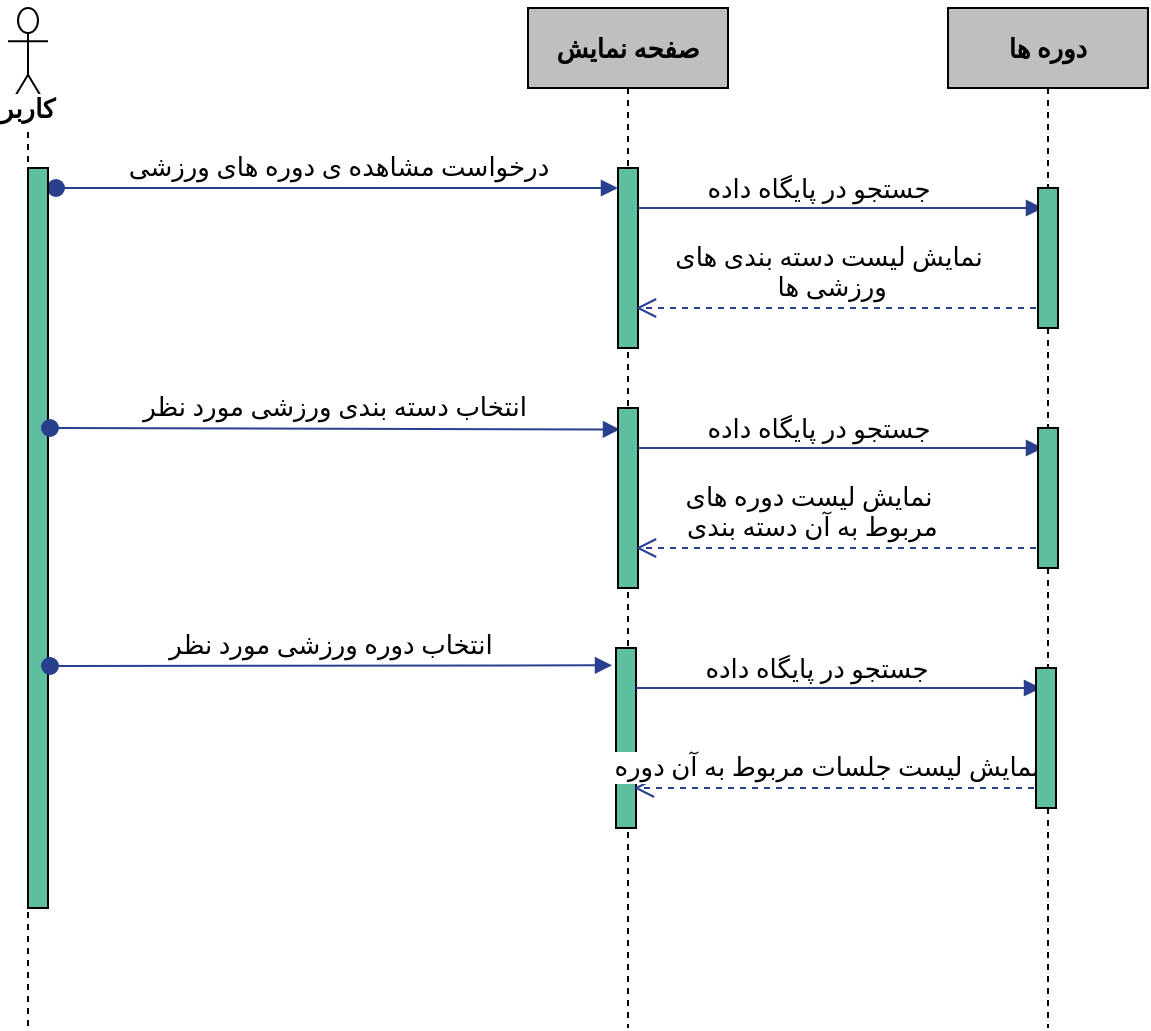 <mxfile version="14.8.4" type="github">
  <diagram id="wJ2QF8gWQcXBkcPJoWy3" name="Page-1">
    <mxGraphModel dx="782" dy="436" grid="1" gridSize="10" guides="1" tooltips="1" connect="1" arrows="1" fold="1" page="1" pageScale="1" pageWidth="850" pageHeight="1100" math="0" shadow="0">
      <root>
        <mxCell id="0" />
        <mxCell id="1" parent="0" />
        <mxCell id="eqUE0r_B1Y4DRGpVIJ5d-27" value="کاربر" style="shape=umlLifeline;participant=umlActor;perimeter=lifelinePerimeter;whiteSpace=wrap;html=1;container=1;collapsible=0;recursiveResize=0;verticalAlign=top;spacingTop=36;labelBackgroundColor=#ffffff;outlineConnect=0;size=50;fontFamily=B Zar;fontSize=13;fontStyle=1" parent="1" vertex="1">
          <mxGeometry x="20" y="20" width="20" height="510" as="geometry" />
        </mxCell>
        <mxCell id="eqUE0r_B1Y4DRGpVIJ5d-29" value="&lt;font style=&quot;font-size: 13px;&quot;&gt;&lt;br style=&quot;font-size: 13px;&quot;&gt;صفحه نمایش&lt;br style=&quot;font-size: 13px;&quot;&gt;&lt;/font&gt;&lt;br style=&quot;font-size: 13px;&quot;&gt;" style="shape=umlLifeline;perimeter=lifelinePerimeter;whiteSpace=wrap;html=1;container=1;collapsible=0;recursiveResize=0;outlineConnect=0;fontFamily=B Zar;fontSize=13;fontStyle=1;fillColor=#BFBFBF;" parent="1" vertex="1">
          <mxGeometry x="280" y="20" width="100" height="510" as="geometry" />
        </mxCell>
        <mxCell id="eqUE0r_B1Y4DRGpVIJ5d-30" value="" style="html=1;points=[];perimeter=orthogonalPerimeter;fillColor=#5EBEA0;" parent="eqUE0r_B1Y4DRGpVIJ5d-29" vertex="1">
          <mxGeometry x="45" y="80" width="10" height="90" as="geometry" />
        </mxCell>
        <mxCell id="eqUE0r_B1Y4DRGpVIJ5d-34" value="دوره ها" style="shape=umlLifeline;perimeter=lifelinePerimeter;whiteSpace=wrap;html=1;container=1;collapsible=0;recursiveResize=0;outlineConnect=0;fontFamily=B Zar;fontSize=13;fontStyle=1;fillColor=#BFBFBF;" parent="1" vertex="1">
          <mxGeometry x="490" y="20" width="100" height="510" as="geometry" />
        </mxCell>
        <mxCell id="eqUE0r_B1Y4DRGpVIJ5d-36" value="&lt;font style=&quot;font-size: 13px;&quot;&gt;درخواست مشاهده ی دوره های ورزشی&lt;/font&gt;" style="html=1;verticalAlign=bottom;startArrow=oval;endArrow=block;startSize=8;fontSize=13;fontFamily=B Zar;strokeColor=#28408E;" parent="1" target="eqUE0r_B1Y4DRGpVIJ5d-30" edge="1">
          <mxGeometry relative="1" as="geometry">
            <mxPoint x="44" y="110" as="sourcePoint" />
            <Array as="points">
              <mxPoint x="90" y="110" />
            </Array>
          </mxGeometry>
        </mxCell>
        <mxCell id="eqUE0r_B1Y4DRGpVIJ5d-37" value="" style="edgeStyle=orthogonalEdgeStyle;html=1;align=left;spacingLeft=2;endArrow=block;rounded=0;strokeColor=#28408E;fontSize=13;fontFamily=B Zar;" parent="1" edge="1">
          <mxGeometry x="-0.722" y="-80" relative="1" as="geometry">
            <mxPoint x="335" y="120" as="sourcePoint" />
            <Array as="points">
              <mxPoint x="350" y="120" />
              <mxPoint x="350" y="120" />
            </Array>
            <mxPoint x="537.5" y="120" as="targetPoint" />
            <mxPoint as="offset" />
          </mxGeometry>
        </mxCell>
        <mxCell id="eqUE0r_B1Y4DRGpVIJ5d-45" value="" style="html=1;points=[];perimeter=orthogonalPerimeter;fillColor=#5EBEA0;" parent="1" vertex="1">
          <mxGeometry x="30" y="100" width="10" height="370" as="geometry" />
        </mxCell>
        <mxCell id="eqUE0r_B1Y4DRGpVIJ5d-46" value="&lt;font style=&quot;font-size: 13px;&quot;&gt;انتخاب دسته بندی ورزشی مورد نظر&lt;/font&gt;" style="html=1;verticalAlign=bottom;startArrow=oval;endArrow=block;startSize=8;fontSize=13;fontFamily=B Zar;strokeColor=#28408E;entryX=0.1;entryY=0.119;entryDx=0;entryDy=0;entryPerimeter=0;" parent="1" target="KVaFWyxta5FQ9gfWoqQh-7" edge="1">
          <mxGeometry relative="1" as="geometry">
            <mxPoint x="41" y="230" as="sourcePoint" />
            <mxPoint x="320" y="232" as="targetPoint" />
            <Array as="points" />
          </mxGeometry>
        </mxCell>
        <mxCell id="eqUE0r_B1Y4DRGpVIJ5d-49" value="&lt;font style=&quot;font-size: 13px;&quot;&gt;انتخاب دوره ورزشی مورد نظر&lt;br style=&quot;font-size: 13px;&quot;&gt;&lt;/font&gt;" style="html=1;verticalAlign=bottom;startArrow=oval;endArrow=block;startSize=8;strokeColor=#28408E;fontFamily=B Zar;fontSize=13;entryX=-0.2;entryY=0.096;entryDx=0;entryDy=0;entryPerimeter=0;" parent="1" target="KVaFWyxta5FQ9gfWoqQh-13" edge="1">
          <mxGeometry relative="1" as="geometry">
            <mxPoint x="41" y="349" as="sourcePoint" />
            <mxPoint x="320" y="345" as="targetPoint" />
          </mxGeometry>
        </mxCell>
        <mxCell id="KVaFWyxta5FQ9gfWoqQh-4" value="&lt;font face=&quot;B Zar&quot; style=&quot;font-size: 13px&quot;&gt;جستجو در پایگاه داده&lt;/font&gt;" style="text;html=1;align=center;verticalAlign=middle;resizable=0;points=[];autosize=1;strokeColor=none;" parent="1" vertex="1">
          <mxGeometry x="375" y="100" width="100" height="20" as="geometry" />
        </mxCell>
        <mxCell id="KVaFWyxta5FQ9gfWoqQh-5" value="&lt;font style=&quot;font-size: 13px&quot;&gt;نمایش&lt;/font&gt;&lt;span style=&quot;text-align: left&quot;&gt;&amp;nbsp;لیست دسته بندی های&lt;/span&gt;&lt;br style=&quot;text-align: left&quot;&gt;&lt;span style=&quot;text-align: left&quot;&gt;&amp;nbsp;ورزشی ها&lt;/span&gt;" style="html=1;verticalAlign=bottom;endArrow=open;dashed=1;endSize=8;strokeColor=#28408e;fontFamily=B Zar;fontSize=13;fontStyle=0" parent="1" edge="1">
          <mxGeometry x="0.068" relative="1" as="geometry">
            <mxPoint x="334" y="170" as="targetPoint" />
            <mxPoint x="540" y="170" as="sourcePoint" />
            <mxPoint as="offset" />
          </mxGeometry>
        </mxCell>
        <mxCell id="KVaFWyxta5FQ9gfWoqQh-6" value="" style="html=1;points=[];perimeter=orthogonalPerimeter;fillColor=#5EBEA0;" parent="1" vertex="1">
          <mxGeometry x="535" y="110" width="10" height="70" as="geometry" />
        </mxCell>
        <mxCell id="KVaFWyxta5FQ9gfWoqQh-7" value="" style="html=1;points=[];perimeter=orthogonalPerimeter;fillColor=#5EBEA0;" parent="1" vertex="1">
          <mxGeometry x="325" y="220" width="10" height="90" as="geometry" />
        </mxCell>
        <mxCell id="KVaFWyxta5FQ9gfWoqQh-8" value="" style="edgeStyle=orthogonalEdgeStyle;html=1;align=left;spacingLeft=2;endArrow=block;rounded=0;strokeColor=#28408E;fontSize=13;fontFamily=B Zar;" parent="1" edge="1">
          <mxGeometry x="-0.722" y="-80" relative="1" as="geometry">
            <mxPoint x="335" y="240" as="sourcePoint" />
            <Array as="points">
              <mxPoint x="350" y="240" />
              <mxPoint x="350" y="240" />
            </Array>
            <mxPoint x="537.5" y="240" as="targetPoint" />
            <mxPoint as="offset" />
          </mxGeometry>
        </mxCell>
        <mxCell id="KVaFWyxta5FQ9gfWoqQh-9" value="&lt;font face=&quot;B Zar&quot; style=&quot;font-size: 13px&quot;&gt;جستجو در پایگاه داده&lt;/font&gt;" style="text;html=1;align=center;verticalAlign=middle;resizable=0;points=[];autosize=1;strokeColor=none;" parent="1" vertex="1">
          <mxGeometry x="375" y="220" width="100" height="20" as="geometry" />
        </mxCell>
        <mxCell id="KVaFWyxta5FQ9gfWoqQh-10" value="&lt;font style=&quot;font-size: 13px&quot;&gt;نمایش&amp;nbsp;&lt;/font&gt;&lt;span style=&quot;text-align: left&quot;&gt;لیست دوره های&lt;br&gt;&amp;nbsp;مربوط به آن دسته بندی&lt;/span&gt;" style="html=1;verticalAlign=bottom;endArrow=open;dashed=1;endSize=8;strokeColor=#28408e;fontFamily=B Zar;fontSize=13;fontStyle=0" parent="1" edge="1">
          <mxGeometry x="0.165" relative="1" as="geometry">
            <mxPoint x="334" y="290" as="targetPoint" />
            <mxPoint x="540" y="290" as="sourcePoint" />
            <mxPoint as="offset" />
          </mxGeometry>
        </mxCell>
        <mxCell id="KVaFWyxta5FQ9gfWoqQh-11" value="" style="html=1;points=[];perimeter=orthogonalPerimeter;fillColor=#5EBEA0;" parent="1" vertex="1">
          <mxGeometry x="535" y="230" width="10" height="70" as="geometry" />
        </mxCell>
        <mxCell id="KVaFWyxta5FQ9gfWoqQh-13" value="" style="html=1;points=[];perimeter=orthogonalPerimeter;fillColor=#5EBEA0;" parent="1" vertex="1">
          <mxGeometry x="324" y="340" width="10" height="90" as="geometry" />
        </mxCell>
        <mxCell id="KVaFWyxta5FQ9gfWoqQh-14" value="" style="edgeStyle=orthogonalEdgeStyle;html=1;align=left;spacingLeft=2;endArrow=block;rounded=0;strokeColor=#28408E;fontSize=13;fontFamily=B Zar;" parent="1" edge="1">
          <mxGeometry x="-0.722" y="-80" relative="1" as="geometry">
            <mxPoint x="334" y="360" as="sourcePoint" />
            <Array as="points">
              <mxPoint x="349" y="360" />
              <mxPoint x="349" y="360" />
            </Array>
            <mxPoint x="536.5" y="360" as="targetPoint" />
            <mxPoint as="offset" />
          </mxGeometry>
        </mxCell>
        <mxCell id="KVaFWyxta5FQ9gfWoqQh-15" value="&lt;font style=&quot;font-size: 13px&quot; face=&quot;B Zar&quot;&gt;جستجو در پایگاه داده&lt;/font&gt;" style="text;html=1;align=center;verticalAlign=middle;resizable=0;points=[];autosize=1;strokeColor=none;" parent="1" vertex="1">
          <mxGeometry x="374" y="340" width="100" height="20" as="geometry" />
        </mxCell>
        <mxCell id="KVaFWyxta5FQ9gfWoqQh-16" value="&lt;font style=&quot;font-size: 13px&quot;&gt;نمایش&amp;nbsp;&lt;/font&gt;&lt;span style=&quot;text-align: left&quot;&gt;لیست جلسات مربوط به آن دوره&lt;/span&gt;" style="html=1;verticalAlign=bottom;endArrow=open;dashed=1;endSize=8;strokeColor=#28408e;fontFamily=B Zar;fontSize=13;fontStyle=0" parent="1" edge="1">
          <mxGeometry x="0.068" relative="1" as="geometry">
            <mxPoint x="333" y="410" as="targetPoint" />
            <mxPoint x="539" y="410" as="sourcePoint" />
            <mxPoint as="offset" />
          </mxGeometry>
        </mxCell>
        <mxCell id="KVaFWyxta5FQ9gfWoqQh-17" value="" style="html=1;points=[];perimeter=orthogonalPerimeter;fillColor=#5EBEA0;" parent="1" vertex="1">
          <mxGeometry x="534" y="350" width="10" height="70" as="geometry" />
        </mxCell>
      </root>
    </mxGraphModel>
  </diagram>
</mxfile>

